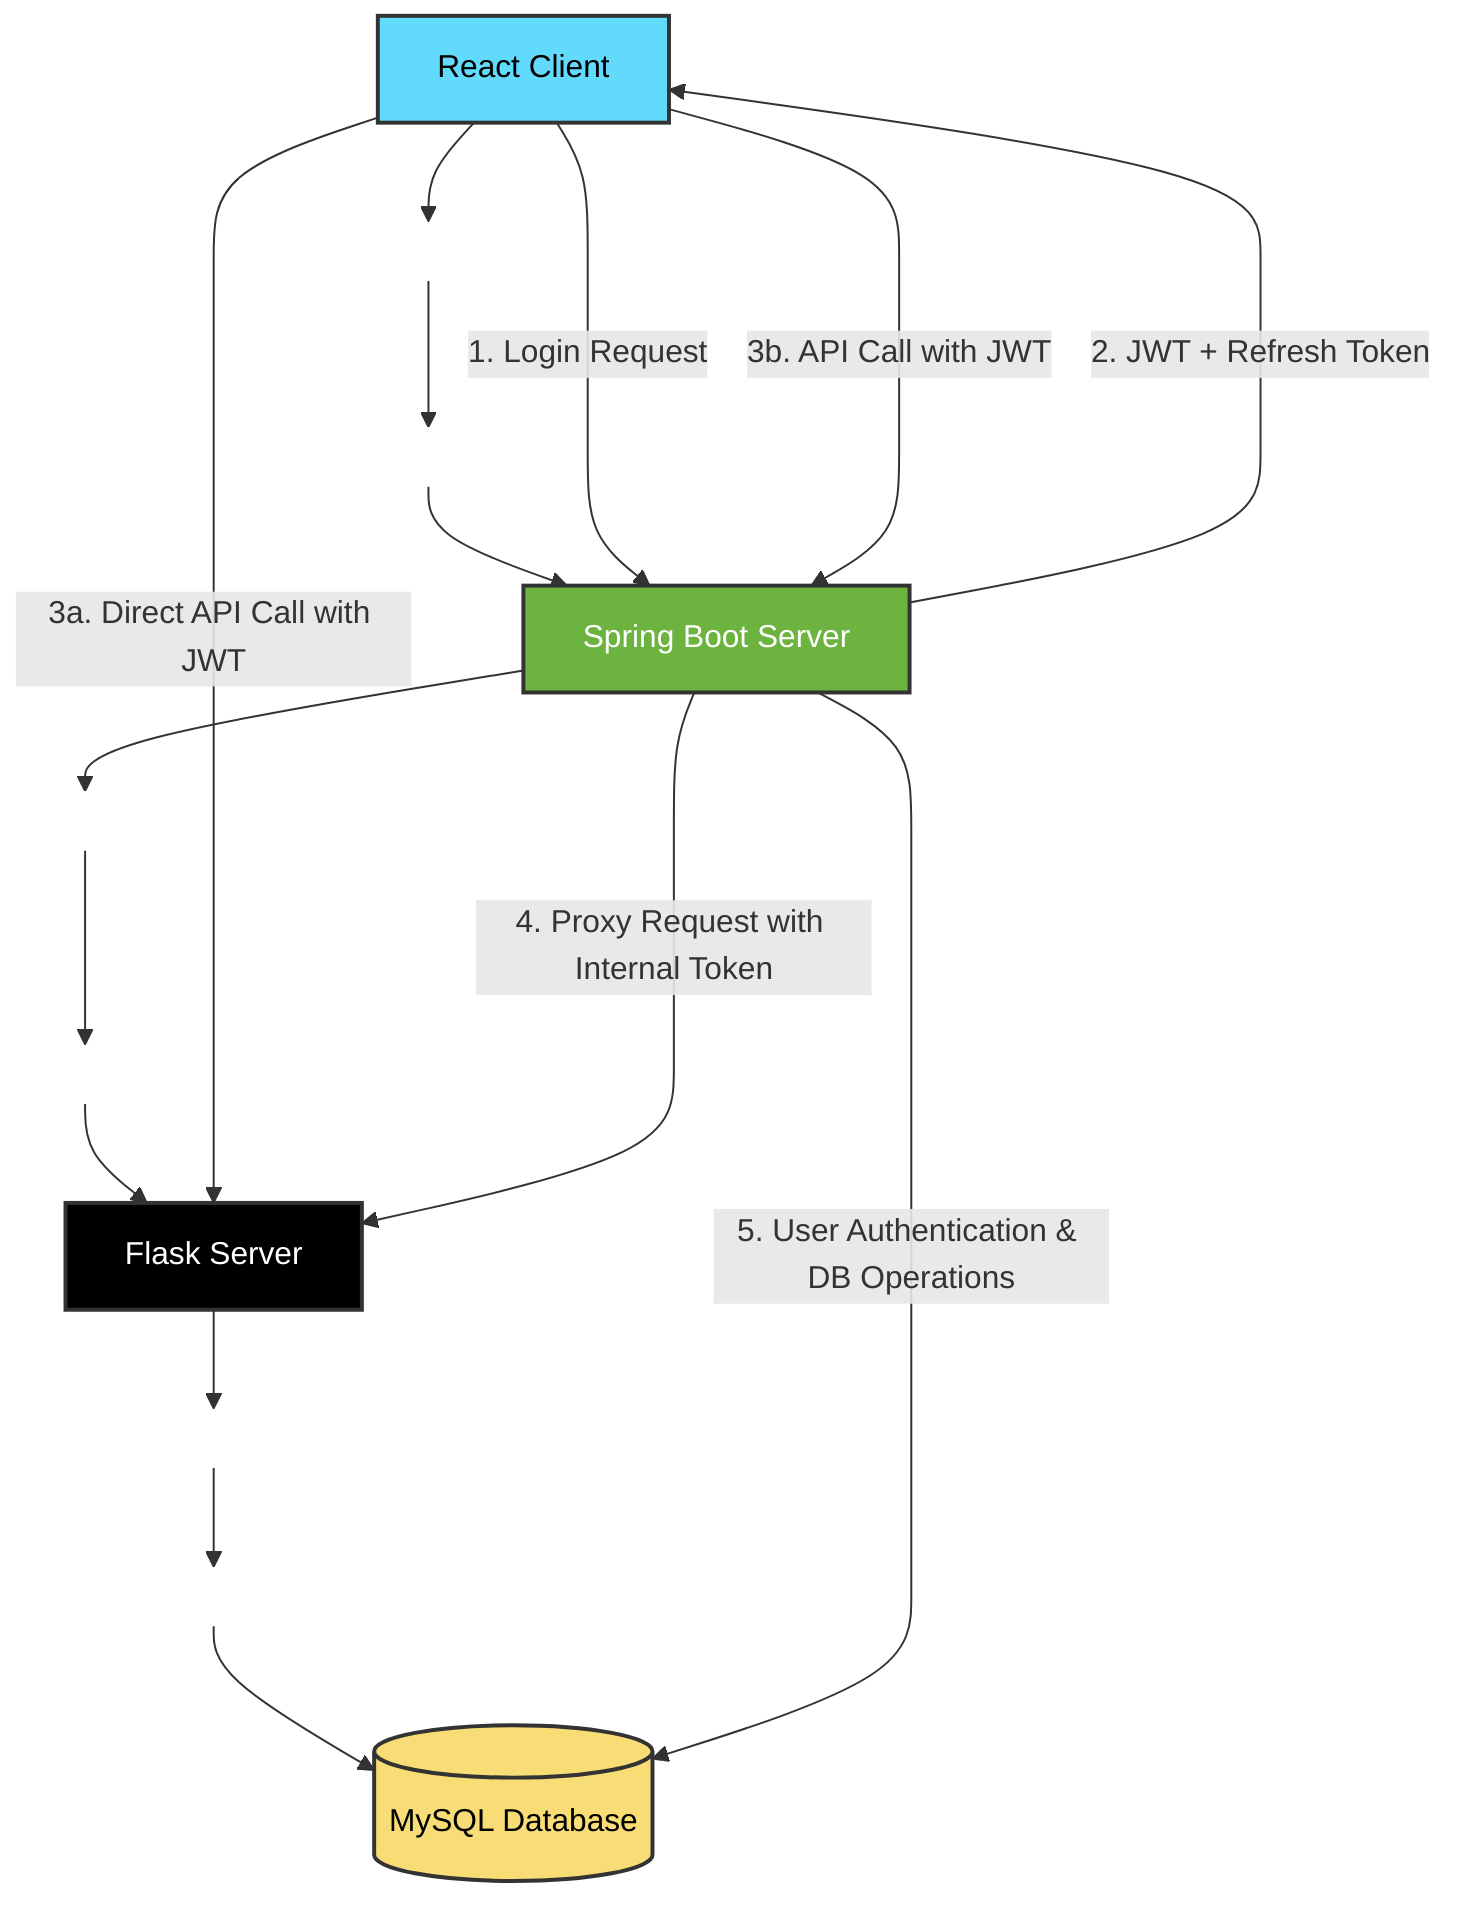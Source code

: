 graph TB
%% הגדרת צבעים
    classDef reactClient fill:#61DAFB,stroke:#333,stroke-width:2px,color:black
    classDef springServer fill:#6DB33F,stroke:#333,stroke-width:2px,color:white
    classDef flaskServer fill:#000000,stroke:#333,stroke-width:2px,color:white
    classDef database fill:#F8DC75,stroke:#333,stroke-width:2px,color:black
    classDef invisible color:transparent,fill:transparent,stroke:transparent

%% הגדרת הצמתים עם ריווח אנכי גדול
    ReactClient["React Client"]:::reactClient

    Spacer1[" "]:::invisible
Spacer2[" "]:::invisible

SpringServer["Spring Boot Server"]:::springServer

Spacer3[" "]:::invisible
Spacer4[" "]:::invisible

FlaskServer["Flask Server"]:::flaskServer

Spacer5[" "]:::invisible
Spacer6[" "]:::invisible

DB[("MySQL Database")]:::database

%% קישורים בין הצמתים והמרווחים
ReactClient --> Spacer1 --> Spacer2 --> SpringServer
SpringServer --> Spacer3 --> Spacer4 --> FlaskServer
FlaskServer --> Spacer5 --> Spacer6 --> DB

%% קישורים לוגיים
ReactClient --"1. Login Request"--> SpringServer
SpringServer --"2. JWT + Refresh Token"--> ReactClient
ReactClient --"3a. Direct API Call with JWT"--> FlaskServer
ReactClient --"3b. API Call with JWT"--> SpringServer
SpringServer --"4. Proxy Request with Internal Token"--> FlaskServer
SpringServer --"5. User Authentication & DB Operations"--> DB